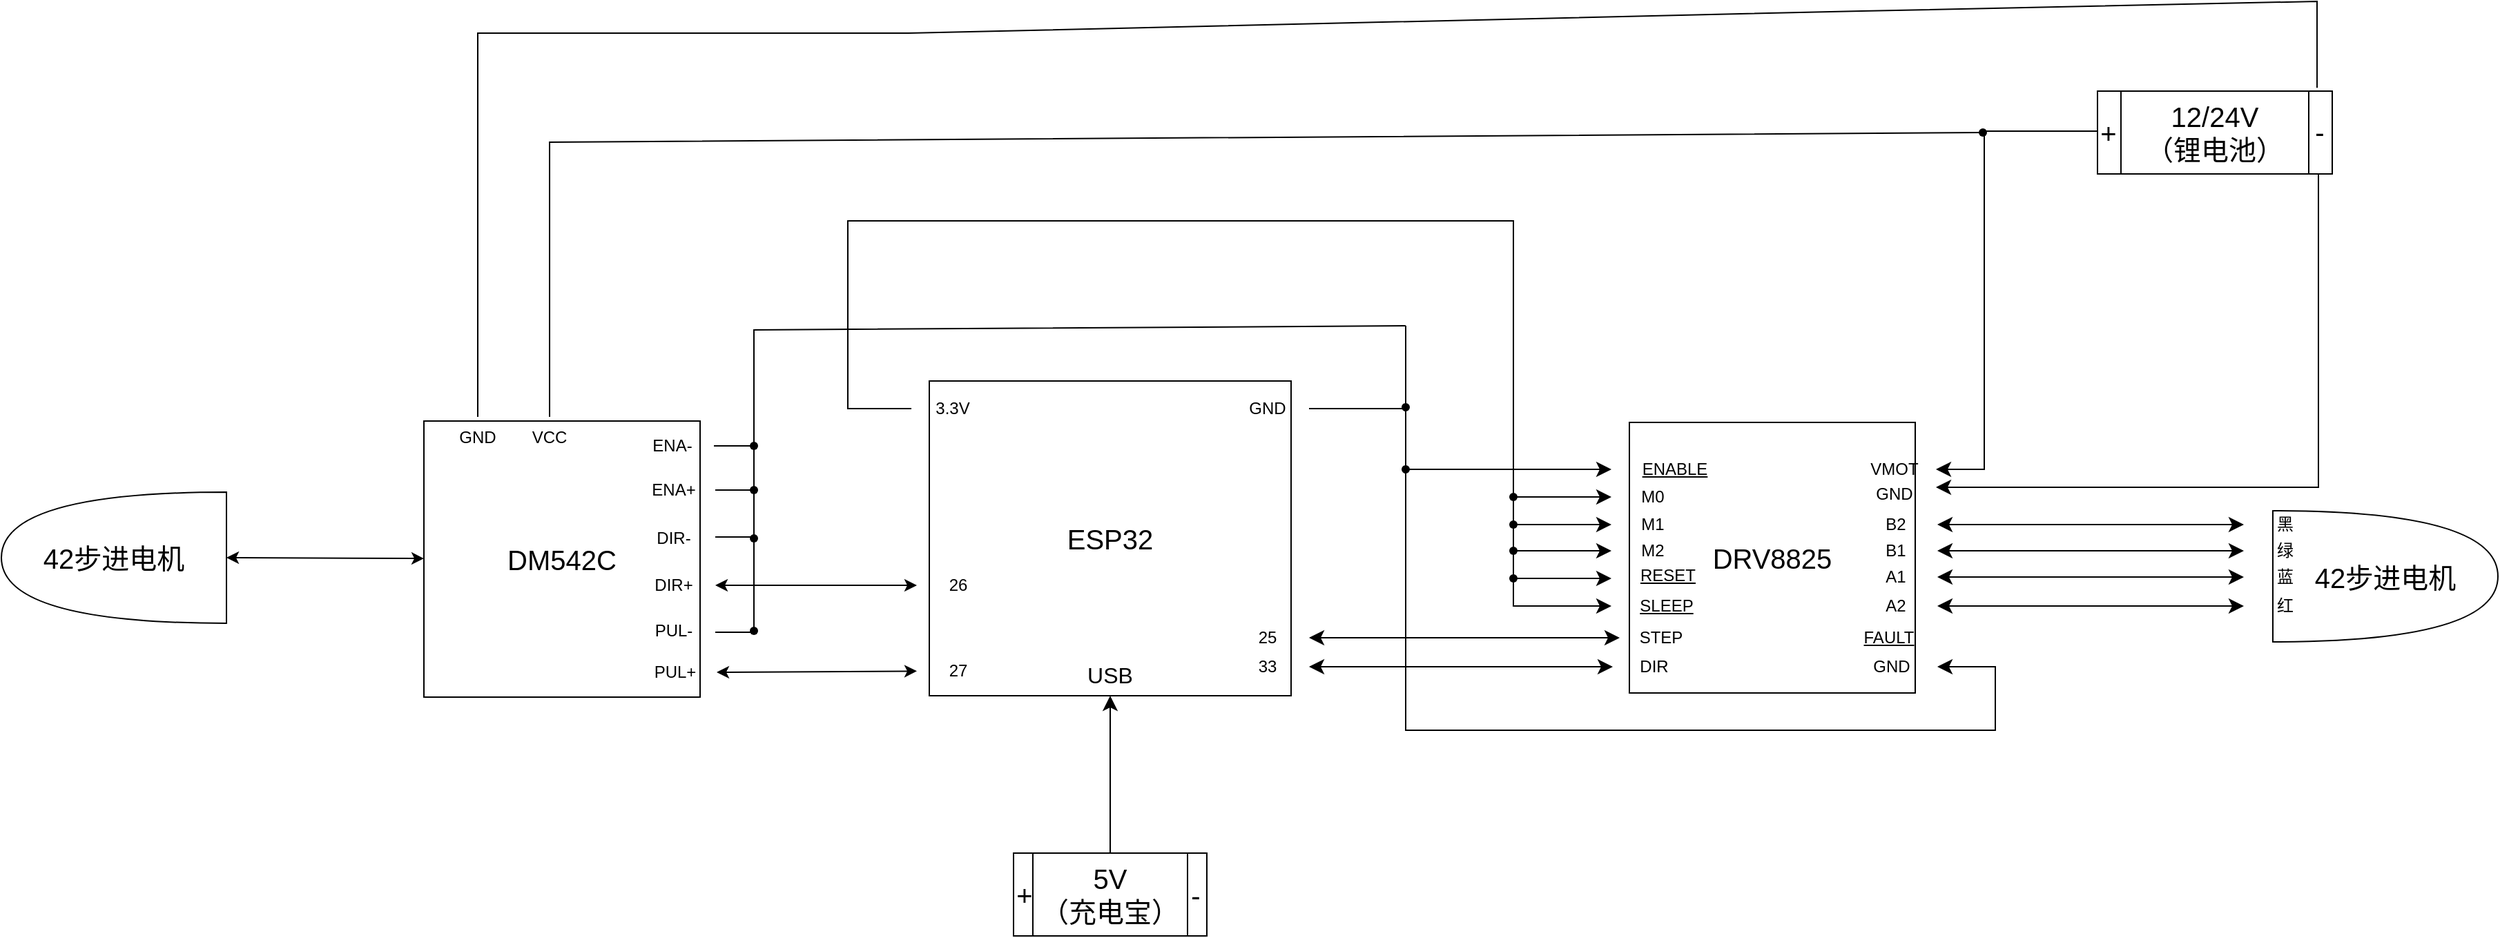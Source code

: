 <mxfile version="24.3.0" type="device">
  <diagram name="第 1 页" id="u_5R_jZqFm5eiIBu_xtM">
    <mxGraphModel dx="3053" dy="1862" grid="0" gridSize="10" guides="1" tooltips="1" connect="1" arrows="1" fold="1" page="0" pageScale="1" pageWidth="827" pageHeight="1169" math="0" shadow="0">
      <root>
        <mxCell id="0" />
        <mxCell id="1" parent="0" />
        <mxCell id="66C9y4sLJhVzQsKTtoTk-1" value="ESP32" style="rounded=0;whiteSpace=wrap;html=1;fontSize=20;" parent="1" vertex="1">
          <mxGeometry x="-28" y="57" width="262" height="228" as="geometry" />
        </mxCell>
        <mxCell id="66C9y4sLJhVzQsKTtoTk-2" value="DRV8825" style="rounded=0;whiteSpace=wrap;html=1;fontSize=20;" parent="1" vertex="1">
          <mxGeometry x="479" y="87" width="207" height="196" as="geometry" />
        </mxCell>
        <mxCell id="66C9y4sLJhVzQsKTtoTk-9" value="STEP" style="text;strokeColor=none;fillColor=none;html=1;align=center;verticalAlign=middle;whiteSpace=wrap;rounded=0;fontSize=12;" parent="1" vertex="1">
          <mxGeometry x="472" y="228" width="60" height="30" as="geometry" />
        </mxCell>
        <mxCell id="66C9y4sLJhVzQsKTtoTk-10" value="DIR" style="text;strokeColor=none;fillColor=none;html=1;align=center;verticalAlign=middle;whiteSpace=wrap;rounded=0;fontSize=12;" parent="1" vertex="1">
          <mxGeometry x="467" y="249" width="60" height="30" as="geometry" />
        </mxCell>
        <mxCell id="66C9y4sLJhVzQsKTtoTk-11" value="&lt;u style=&quot;font-size: 12px;&quot;&gt;SLEEP&lt;/u&gt;" style="text;strokeColor=none;fillColor=none;html=1;align=center;verticalAlign=middle;whiteSpace=wrap;rounded=0;fontSize=12;" parent="1" vertex="1">
          <mxGeometry x="476" y="205" width="60" height="30" as="geometry" />
        </mxCell>
        <mxCell id="66C9y4sLJhVzQsKTtoTk-12" value="RESET" style="text;strokeColor=none;fillColor=none;html=1;align=center;verticalAlign=middle;whiteSpace=wrap;rounded=0;fontSize=12;fontStyle=4" parent="1" vertex="1">
          <mxGeometry x="477" y="183" width="60" height="30" as="geometry" />
        </mxCell>
        <mxCell id="66C9y4sLJhVzQsKTtoTk-14" value="M2" style="text;strokeColor=none;fillColor=none;html=1;align=center;verticalAlign=middle;whiteSpace=wrap;rounded=0;fontSize=12;" parent="1" vertex="1">
          <mxGeometry x="466" y="165" width="60" height="30" as="geometry" />
        </mxCell>
        <mxCell id="66C9y4sLJhVzQsKTtoTk-15" value="M1" style="text;strokeColor=none;fillColor=none;html=1;align=center;verticalAlign=middle;whiteSpace=wrap;rounded=0;fontSize=12;" parent="1" vertex="1">
          <mxGeometry x="466" y="146" width="60" height="30" as="geometry" />
        </mxCell>
        <mxCell id="66C9y4sLJhVzQsKTtoTk-16" value="M0" style="text;strokeColor=none;fillColor=none;html=1;align=center;verticalAlign=middle;whiteSpace=wrap;rounded=0;fontSize=12;" parent="1" vertex="1">
          <mxGeometry x="466" y="126" width="60" height="30" as="geometry" />
        </mxCell>
        <mxCell id="66C9y4sLJhVzQsKTtoTk-17" value="ENABLE" style="text;strokeColor=none;fillColor=none;html=1;align=center;verticalAlign=middle;whiteSpace=wrap;rounded=0;fontSize=12;fontStyle=4" parent="1" vertex="1">
          <mxGeometry x="482" y="106" width="60" height="30" as="geometry" />
        </mxCell>
        <mxCell id="66C9y4sLJhVzQsKTtoTk-18" value="12/24V&lt;div&gt;（锂电池）&lt;/div&gt;" style="shape=process;whiteSpace=wrap;html=1;backgroundOutline=1;fontSize=20;" parent="1" vertex="1">
          <mxGeometry x="818" y="-153" width="170" height="60" as="geometry" />
        </mxCell>
        <mxCell id="66C9y4sLJhVzQsKTtoTk-19" value="5V&lt;div&gt;（充电宝）&lt;/div&gt;" style="shape=process;whiteSpace=wrap;html=1;backgroundOutline=1;fontSize=20;" parent="1" vertex="1">
          <mxGeometry x="33" y="399" width="140" height="60" as="geometry" />
        </mxCell>
        <mxCell id="66C9y4sLJhVzQsKTtoTk-20" value="GND" style="text;strokeColor=none;fillColor=none;html=1;align=center;verticalAlign=middle;whiteSpace=wrap;rounded=0;fontSize=12;" parent="1" vertex="1">
          <mxGeometry x="639" y="249" width="60" height="30" as="geometry" />
        </mxCell>
        <mxCell id="66C9y4sLJhVzQsKTtoTk-21" value="FAULT" style="text;strokeColor=none;fillColor=none;html=1;align=center;verticalAlign=middle;whiteSpace=wrap;rounded=0;fontSize=12;fontStyle=4" parent="1" vertex="1">
          <mxGeometry x="637" y="228" width="60" height="30" as="geometry" />
        </mxCell>
        <mxCell id="66C9y4sLJhVzQsKTtoTk-22" value="A2" style="text;strokeColor=none;fillColor=none;html=1;align=center;verticalAlign=middle;whiteSpace=wrap;rounded=0;fontSize=12;" parent="1" vertex="1">
          <mxGeometry x="642" y="205" width="60" height="30" as="geometry" />
        </mxCell>
        <mxCell id="66C9y4sLJhVzQsKTtoTk-23" value="A1" style="text;strokeColor=none;fillColor=none;html=1;align=center;verticalAlign=middle;whiteSpace=wrap;rounded=0;fontSize=12;" parent="1" vertex="1">
          <mxGeometry x="642" y="184" width="60" height="30" as="geometry" />
        </mxCell>
        <mxCell id="66C9y4sLJhVzQsKTtoTk-24" value="VMOT" style="text;strokeColor=none;fillColor=none;html=1;align=center;verticalAlign=middle;whiteSpace=wrap;rounded=0;fontSize=12;" parent="1" vertex="1">
          <mxGeometry x="641" y="106" width="60" height="30" as="geometry" />
        </mxCell>
        <mxCell id="66C9y4sLJhVzQsKTtoTk-25" value="GND" style="text;strokeColor=none;fillColor=none;html=1;align=center;verticalAlign=middle;whiteSpace=wrap;rounded=0;fontSize=12;" parent="1" vertex="1">
          <mxGeometry x="641" y="124" width="60" height="30" as="geometry" />
        </mxCell>
        <mxCell id="66C9y4sLJhVzQsKTtoTk-26" value="B2" style="text;strokeColor=none;fillColor=none;html=1;align=center;verticalAlign=middle;whiteSpace=wrap;rounded=0;fontSize=12;" parent="1" vertex="1">
          <mxGeometry x="642" y="146" width="60" height="30" as="geometry" />
        </mxCell>
        <mxCell id="66C9y4sLJhVzQsKTtoTk-27" value="B1" style="text;strokeColor=none;fillColor=none;html=1;align=center;verticalAlign=middle;whiteSpace=wrap;rounded=0;fontSize=12;" parent="1" vertex="1">
          <mxGeometry x="642" y="165" width="60" height="30" as="geometry" />
        </mxCell>
        <mxCell id="66C9y4sLJhVzQsKTtoTk-29" value="+" style="text;strokeColor=none;fillColor=none;html=1;align=center;verticalAlign=middle;whiteSpace=wrap;rounded=0;fontSize=20;" parent="1" vertex="1">
          <mxGeometry x="796" y="-138" width="60" height="30" as="geometry" />
        </mxCell>
        <mxCell id="66C9y4sLJhVzQsKTtoTk-30" value="-" style="text;strokeColor=none;fillColor=none;html=1;align=center;verticalAlign=middle;whiteSpace=wrap;rounded=0;fontSize=20;" parent="1" vertex="1">
          <mxGeometry x="949" y="-139" width="60" height="30" as="geometry" />
        </mxCell>
        <mxCell id="66C9y4sLJhVzQsKTtoTk-33" value="" style="edgeStyle=elbowEdgeStyle;elbow=horizontal;endArrow=classic;html=1;curved=0;rounded=0;endSize=8;startSize=8;fontSize=12;" parent="1" target="66C9y4sLJhVzQsKTtoTk-24" edge="1">
          <mxGeometry width="50" height="50" relative="1" as="geometry">
            <mxPoint x="818" y="-124" as="sourcePoint" />
            <mxPoint x="773" y="-64" as="targetPoint" />
            <Array as="points">
              <mxPoint x="736" y="-87" />
            </Array>
          </mxGeometry>
        </mxCell>
        <mxCell id="66C9y4sLJhVzQsKTtoTk-34" value="" style="edgeStyle=segmentEdgeStyle;endArrow=classic;html=1;curved=0;rounded=0;endSize=8;startSize=8;fontSize=12;" parent="1" source="66C9y4sLJhVzQsKTtoTk-18" target="66C9y4sLJhVzQsKTtoTk-25" edge="1">
          <mxGeometry width="50" height="50" relative="1" as="geometry">
            <mxPoint x="928" y="62" as="sourcePoint" />
            <mxPoint x="1036" y="134" as="targetPoint" />
            <Array as="points">
              <mxPoint x="978" y="134" />
            </Array>
          </mxGeometry>
        </mxCell>
        <mxCell id="66C9y4sLJhVzQsKTtoTk-36" value="42步进电机" style="shape=or;whiteSpace=wrap;html=1;fontSize=20;" parent="1" vertex="1">
          <mxGeometry x="945" y="151" width="163" height="95" as="geometry" />
        </mxCell>
        <mxCell id="66C9y4sLJhVzQsKTtoTk-37" value="黑" style="text;strokeColor=none;fillColor=none;html=1;align=center;verticalAlign=middle;whiteSpace=wrap;rounded=0;fontSize=12;" parent="1" vertex="1">
          <mxGeometry x="924" y="146" width="60" height="30" as="geometry" />
        </mxCell>
        <mxCell id="66C9y4sLJhVzQsKTtoTk-39" value="绿" style="text;strokeColor=none;fillColor=none;html=1;align=center;verticalAlign=middle;whiteSpace=wrap;rounded=0;fontSize=12;" parent="1" vertex="1">
          <mxGeometry x="924" y="165" width="60" height="30" as="geometry" />
        </mxCell>
        <mxCell id="66C9y4sLJhVzQsKTtoTk-40" value="蓝" style="text;strokeColor=none;fillColor=none;html=1;align=center;verticalAlign=middle;whiteSpace=wrap;rounded=0;fontSize=12;" parent="1" vertex="1">
          <mxGeometry x="924" y="184" width="60" height="30" as="geometry" />
        </mxCell>
        <mxCell id="66C9y4sLJhVzQsKTtoTk-41" value="红" style="text;strokeColor=none;fillColor=none;html=1;align=center;verticalAlign=middle;whiteSpace=wrap;rounded=0;fontSize=12;" parent="1" vertex="1">
          <mxGeometry x="924" y="205" width="60" height="30" as="geometry" />
        </mxCell>
        <mxCell id="66C9y4sLJhVzQsKTtoTk-43" value="" style="endArrow=classic;startArrow=classic;html=1;rounded=0;fontSize=12;startSize=8;endSize=8;curved=1;exitX=1;exitY=0.5;exitDx=0;exitDy=0;" parent="1" source="66C9y4sLJhVzQsKTtoTk-26" target="66C9y4sLJhVzQsKTtoTk-37" edge="1">
          <mxGeometry width="50" height="50" relative="1" as="geometry">
            <mxPoint x="657" y="147" as="sourcePoint" />
            <mxPoint x="707" y="97" as="targetPoint" />
          </mxGeometry>
        </mxCell>
        <mxCell id="66C9y4sLJhVzQsKTtoTk-44" value="" style="endArrow=classic;startArrow=classic;html=1;rounded=0;fontSize=12;startSize=8;endSize=8;curved=1;exitX=1;exitY=0.5;exitDx=0;exitDy=0;" parent="1" source="66C9y4sLJhVzQsKTtoTk-27" target="66C9y4sLJhVzQsKTtoTk-39" edge="1">
          <mxGeometry width="50" height="50" relative="1" as="geometry">
            <mxPoint x="712" y="171" as="sourcePoint" />
            <mxPoint x="934" y="171" as="targetPoint" />
          </mxGeometry>
        </mxCell>
        <mxCell id="66C9y4sLJhVzQsKTtoTk-45" value="" style="endArrow=classic;startArrow=classic;html=1;rounded=0;fontSize=12;startSize=8;endSize=8;curved=1;exitX=1;exitY=0.5;exitDx=0;exitDy=0;entryX=0;entryY=0.5;entryDx=0;entryDy=0;" parent="1" source="66C9y4sLJhVzQsKTtoTk-23" target="66C9y4sLJhVzQsKTtoTk-40" edge="1">
          <mxGeometry width="50" height="50" relative="1" as="geometry">
            <mxPoint x="722" y="181" as="sourcePoint" />
            <mxPoint x="944" y="181" as="targetPoint" />
          </mxGeometry>
        </mxCell>
        <mxCell id="66C9y4sLJhVzQsKTtoTk-46" value="" style="endArrow=classic;startArrow=classic;html=1;rounded=0;fontSize=12;startSize=8;endSize=8;curved=1;" parent="1" source="66C9y4sLJhVzQsKTtoTk-22" target="66C9y4sLJhVzQsKTtoTk-41" edge="1">
          <mxGeometry width="50" height="50" relative="1" as="geometry">
            <mxPoint x="732" y="191" as="sourcePoint" />
            <mxPoint x="954" y="191" as="targetPoint" />
          </mxGeometry>
        </mxCell>
        <mxCell id="66C9y4sLJhVzQsKTtoTk-47" value="+" style="text;strokeColor=none;fillColor=none;html=1;align=center;verticalAlign=middle;whiteSpace=wrap;rounded=0;fontSize=20;" parent="1" vertex="1">
          <mxGeometry x="11" y="414" width="60" height="30" as="geometry" />
        </mxCell>
        <mxCell id="66C9y4sLJhVzQsKTtoTk-48" value="-" style="text;strokeColor=none;fillColor=none;html=1;align=center;verticalAlign=middle;whiteSpace=wrap;rounded=0;fontSize=20;" parent="1" vertex="1">
          <mxGeometry x="135" y="414" width="60" height="30" as="geometry" />
        </mxCell>
        <mxCell id="66C9y4sLJhVzQsKTtoTk-49" value="" style="endArrow=classic;html=1;rounded=0;fontSize=12;startSize=8;endSize=8;curved=1;exitX=0.5;exitY=0;exitDx=0;exitDy=0;entryX=0.5;entryY=1;entryDx=0;entryDy=0;" parent="1" source="66C9y4sLJhVzQsKTtoTk-19" target="66C9y4sLJhVzQsKTtoTk-1" edge="1">
          <mxGeometry width="50" height="50" relative="1" as="geometry">
            <mxPoint x="706" y="157" as="sourcePoint" />
            <mxPoint x="107" y="319" as="targetPoint" />
          </mxGeometry>
        </mxCell>
        <mxCell id="66C9y4sLJhVzQsKTtoTk-50" value="33" style="text;strokeColor=none;fillColor=none;html=1;align=center;verticalAlign=middle;whiteSpace=wrap;rounded=0;fontSize=12;" parent="1" vertex="1">
          <mxGeometry x="187" y="249" width="60" height="30" as="geometry" />
        </mxCell>
        <mxCell id="66C9y4sLJhVzQsKTtoTk-51" value="25" style="text;strokeColor=none;fillColor=none;html=1;align=center;verticalAlign=middle;whiteSpace=wrap;rounded=0;fontSize=12;" parent="1" vertex="1">
          <mxGeometry x="187" y="228" width="60" height="30" as="geometry" />
        </mxCell>
        <mxCell id="66C9y4sLJhVzQsKTtoTk-52" value="3.3V" style="text;strokeColor=none;fillColor=none;html=1;align=center;verticalAlign=middle;whiteSpace=wrap;rounded=0;fontSize=12;" parent="1" vertex="1">
          <mxGeometry x="-41" y="62" width="60" height="30" as="geometry" />
        </mxCell>
        <mxCell id="66C9y4sLJhVzQsKTtoTk-54" value="GND" style="text;strokeColor=none;fillColor=none;html=1;align=center;verticalAlign=middle;whiteSpace=wrap;rounded=0;fontSize=12;" parent="1" vertex="1">
          <mxGeometry x="187" y="62" width="60" height="30" as="geometry" />
        </mxCell>
        <mxCell id="66C9y4sLJhVzQsKTtoTk-55" value="" style="endArrow=classic;startArrow=classic;html=1;rounded=0;fontSize=12;startSize=8;endSize=8;curved=1;exitX=1;exitY=0.5;exitDx=0;exitDy=0;" parent="1" source="66C9y4sLJhVzQsKTtoTk-50" target="66C9y4sLJhVzQsKTtoTk-10" edge="1">
          <mxGeometry width="50" height="50" relative="1" as="geometry">
            <mxPoint x="332" y="157" as="sourcePoint" />
            <mxPoint x="382" y="107" as="targetPoint" />
          </mxGeometry>
        </mxCell>
        <mxCell id="66C9y4sLJhVzQsKTtoTk-56" value="" style="endArrow=classic;startArrow=classic;html=1;rounded=0;fontSize=12;startSize=8;endSize=8;curved=1;entryX=0;entryY=0.5;entryDx=0;entryDy=0;" parent="1" source="66C9y4sLJhVzQsKTtoTk-51" target="66C9y4sLJhVzQsKTtoTk-9" edge="1">
          <mxGeometry width="50" height="50" relative="1" as="geometry">
            <mxPoint x="257" y="274" as="sourcePoint" />
            <mxPoint x="477" y="274" as="targetPoint" />
          </mxGeometry>
        </mxCell>
        <mxCell id="66C9y4sLJhVzQsKTtoTk-58" value="" style="edgeStyle=segmentEdgeStyle;endArrow=classic;html=1;curved=0;rounded=0;endSize=8;startSize=8;fontSize=12;exitX=0;exitY=0.5;exitDx=0;exitDy=0;entryX=0;entryY=0.5;entryDx=0;entryDy=0;" parent="1" source="66C9y4sLJhVzQsKTtoTk-52" target="66C9y4sLJhVzQsKTtoTk-16" edge="1">
          <mxGeometry width="50" height="50" relative="1" as="geometry">
            <mxPoint x="-156" y="23" as="sourcePoint" />
            <mxPoint x="354" y="-21" as="targetPoint" />
            <Array as="points">
              <mxPoint x="-87" y="77" />
              <mxPoint x="-87" y="-59" />
              <mxPoint x="395" y="-59" />
              <mxPoint x="395" y="141" />
            </Array>
          </mxGeometry>
        </mxCell>
        <mxCell id="66C9y4sLJhVzQsKTtoTk-60" value="" style="edgeStyle=segmentEdgeStyle;endArrow=classic;html=1;curved=0;rounded=0;endSize=8;startSize=8;fontSize=12;" parent="1" target="66C9y4sLJhVzQsKTtoTk-15" edge="1">
          <mxGeometry width="50" height="50" relative="1" as="geometry">
            <mxPoint x="397" y="141" as="sourcePoint" />
            <mxPoint x="468" y="161" as="targetPoint" />
            <Array as="points">
              <mxPoint x="395" y="141" />
              <mxPoint x="395" y="161" />
            </Array>
          </mxGeometry>
        </mxCell>
        <mxCell id="66C9y4sLJhVzQsKTtoTk-62" value="" style="edgeStyle=segmentEdgeStyle;endArrow=classic;html=1;curved=0;rounded=0;endSize=8;startSize=8;fontSize=12;entryX=0;entryY=0.5;entryDx=0;entryDy=0;" parent="1" target="66C9y4sLJhVzQsKTtoTk-14" edge="1">
          <mxGeometry width="50" height="50" relative="1" as="geometry">
            <mxPoint x="395" y="160" as="sourcePoint" />
            <mxPoint x="460" y="171" as="targetPoint" />
            <Array as="points">
              <mxPoint x="395" y="180" />
            </Array>
          </mxGeometry>
        </mxCell>
        <mxCell id="66C9y4sLJhVzQsKTtoTk-63" value="" style="shape=waypoint;sketch=0;fillStyle=solid;size=6;pointerEvents=1;points=[];fillColor=none;resizable=0;rotatable=0;perimeter=centerPerimeter;snapToPoint=1;" parent="1" vertex="1">
          <mxGeometry x="385" y="131" width="20" height="20" as="geometry" />
        </mxCell>
        <mxCell id="66C9y4sLJhVzQsKTtoTk-64" value="" style="shape=waypoint;sketch=0;fillStyle=solid;size=6;pointerEvents=1;points=[];fillColor=none;resizable=0;rotatable=0;perimeter=centerPerimeter;snapToPoint=1;" parent="1" vertex="1">
          <mxGeometry x="385" y="151" width="20" height="20" as="geometry" />
        </mxCell>
        <mxCell id="66C9y4sLJhVzQsKTtoTk-65" value="" style="edgeStyle=segmentEdgeStyle;endArrow=classic;html=1;curved=0;rounded=0;endSize=8;startSize=8;fontSize=12;entryX=0;entryY=0.5;entryDx=0;entryDy=0;" parent="1" edge="1">
          <mxGeometry width="50" height="50" relative="1" as="geometry">
            <mxPoint x="395" y="180" as="sourcePoint" />
            <mxPoint x="466" y="200" as="targetPoint" />
            <Array as="points">
              <mxPoint x="395" y="200" />
            </Array>
          </mxGeometry>
        </mxCell>
        <mxCell id="66C9y4sLJhVzQsKTtoTk-66" value="" style="edgeStyle=segmentEdgeStyle;endArrow=classic;html=1;curved=0;rounded=0;endSize=8;startSize=8;fontSize=12;entryX=0;entryY=0.5;entryDx=0;entryDy=0;" parent="1" edge="1">
          <mxGeometry width="50" height="50" relative="1" as="geometry">
            <mxPoint x="395" y="200" as="sourcePoint" />
            <mxPoint x="466" y="220" as="targetPoint" />
            <Array as="points">
              <mxPoint x="395" y="220" />
            </Array>
          </mxGeometry>
        </mxCell>
        <mxCell id="66C9y4sLJhVzQsKTtoTk-67" value="" style="shape=waypoint;sketch=0;fillStyle=solid;size=6;pointerEvents=1;points=[];fillColor=none;resizable=0;rotatable=0;perimeter=centerPerimeter;snapToPoint=1;" parent="1" vertex="1">
          <mxGeometry x="385" y="170" width="20" height="20" as="geometry" />
        </mxCell>
        <mxCell id="66C9y4sLJhVzQsKTtoTk-68" value="" style="shape=waypoint;sketch=0;fillStyle=solid;size=6;pointerEvents=1;points=[];fillColor=none;resizable=0;rotatable=0;perimeter=centerPerimeter;snapToPoint=1;" parent="1" vertex="1">
          <mxGeometry x="385" y="190" width="20" height="20" as="geometry" />
        </mxCell>
        <mxCell id="66C9y4sLJhVzQsKTtoTk-69" value="" style="edgeStyle=segmentEdgeStyle;endArrow=classic;html=1;curved=0;rounded=0;endSize=8;startSize=8;fontSize=12;" parent="1" source="66C9y4sLJhVzQsKTtoTk-54" edge="1">
          <mxGeometry width="50" height="50" relative="1" as="geometry">
            <mxPoint x="249" y="77.0" as="sourcePoint" />
            <mxPoint x="466" y="121" as="targetPoint" />
            <Array as="points">
              <mxPoint x="317" y="77" />
              <mxPoint x="317" y="121" />
            </Array>
          </mxGeometry>
        </mxCell>
        <mxCell id="66C9y4sLJhVzQsKTtoTk-70" value="" style="edgeStyle=segmentEdgeStyle;endArrow=classic;html=1;curved=0;rounded=0;endSize=8;startSize=8;fontSize=12;" parent="1" edge="1">
          <mxGeometry width="50" height="50" relative="1" as="geometry">
            <mxPoint x="317" y="121" as="sourcePoint" />
            <mxPoint x="702" y="264" as="targetPoint" />
            <Array as="points">
              <mxPoint x="317" y="310" />
              <mxPoint x="744" y="310" />
              <mxPoint x="744" y="264" />
            </Array>
          </mxGeometry>
        </mxCell>
        <mxCell id="66C9y4sLJhVzQsKTtoTk-73" value="" style="shape=waypoint;sketch=0;fillStyle=solid;size=6;pointerEvents=1;points=[];fillColor=none;resizable=0;rotatable=0;perimeter=centerPerimeter;snapToPoint=1;" parent="1" vertex="1">
          <mxGeometry x="307" y="111" width="20" height="20" as="geometry" />
        </mxCell>
        <mxCell id="66C9y4sLJhVzQsKTtoTk-74" value="USB" style="text;strokeColor=none;fillColor=none;html=1;align=center;verticalAlign=middle;whiteSpace=wrap;rounded=0;fontSize=16;" parent="1" vertex="1">
          <mxGeometry x="73" y="255" width="60" height="30" as="geometry" />
        </mxCell>
        <mxCell id="sWZ_VADnKUVXmi_PqJ-1-1" value="&lt;font style=&quot;font-size: 20px;&quot;&gt;DM542C&lt;/font&gt;" style="whiteSpace=wrap;html=1;aspect=fixed;" vertex="1" parent="1">
          <mxGeometry x="-394" y="86" width="200" height="200" as="geometry" />
        </mxCell>
        <mxCell id="sWZ_VADnKUVXmi_PqJ-1-2" value="42步进电机" style="shape=or;whiteSpace=wrap;html=1;fontSize=20;rotation=0;flipV=0;flipH=1;" vertex="1" parent="1">
          <mxGeometry x="-700" y="137.5" width="163" height="95" as="geometry" />
        </mxCell>
        <mxCell id="sWZ_VADnKUVXmi_PqJ-1-3" value="ENA-" style="text;strokeColor=none;fillColor=none;html=1;align=center;verticalAlign=middle;whiteSpace=wrap;rounded=0;fontSize=12;fontStyle=0" vertex="1" parent="1">
          <mxGeometry x="-244" y="89" width="60" height="30" as="geometry" />
        </mxCell>
        <mxCell id="sWZ_VADnKUVXmi_PqJ-1-11" value="ENA+" style="text;strokeColor=none;fillColor=none;html=1;align=center;verticalAlign=middle;whiteSpace=wrap;rounded=0;fontSize=12;fontStyle=0" vertex="1" parent="1">
          <mxGeometry x="-243" y="121" width="60" height="30" as="geometry" />
        </mxCell>
        <mxCell id="sWZ_VADnKUVXmi_PqJ-1-12" value="DIR-" style="text;strokeColor=none;fillColor=none;html=1;align=center;verticalAlign=middle;whiteSpace=wrap;rounded=0;fontSize=12;fontStyle=0" vertex="1" parent="1">
          <mxGeometry x="-243" y="156" width="60" height="30" as="geometry" />
        </mxCell>
        <mxCell id="sWZ_VADnKUVXmi_PqJ-1-13" value="DIR+" style="text;strokeColor=none;fillColor=none;html=1;align=center;verticalAlign=middle;whiteSpace=wrap;rounded=0;fontSize=12;fontStyle=0" vertex="1" parent="1">
          <mxGeometry x="-243" y="190" width="60" height="30" as="geometry" />
        </mxCell>
        <mxCell id="sWZ_VADnKUVXmi_PqJ-1-14" value="PUL-" style="text;strokeColor=none;fillColor=none;html=1;align=center;verticalAlign=middle;whiteSpace=wrap;rounded=0;fontSize=12;fontStyle=0" vertex="1" parent="1">
          <mxGeometry x="-243" y="223" width="60" height="30" as="geometry" />
        </mxCell>
        <mxCell id="sWZ_VADnKUVXmi_PqJ-1-15" value="PUL+" style="text;strokeColor=none;fillColor=none;html=1;align=center;verticalAlign=middle;whiteSpace=wrap;rounded=0;fontSize=12;fontStyle=0" vertex="1" parent="1">
          <mxGeometry x="-242" y="253" width="60" height="30" as="geometry" />
        </mxCell>
        <mxCell id="sWZ_VADnKUVXmi_PqJ-1-16" value="" style="endArrow=none;html=1;rounded=0;" edge="1" parent="1" source="sWZ_VADnKUVXmi_PqJ-1-20">
          <mxGeometry width="50" height="50" relative="1" as="geometry">
            <mxPoint x="-38" y="142" as="sourcePoint" />
            <mxPoint x="-155" y="104" as="targetPoint" />
          </mxGeometry>
        </mxCell>
        <mxCell id="sWZ_VADnKUVXmi_PqJ-1-17" value="" style="endArrow=none;html=1;rounded=0;" edge="1" parent="1">
          <mxGeometry width="50" height="50" relative="1" as="geometry">
            <mxPoint x="-183" y="136" as="sourcePoint" />
            <mxPoint x="-154" y="136" as="targetPoint" />
          </mxGeometry>
        </mxCell>
        <mxCell id="sWZ_VADnKUVXmi_PqJ-1-18" value="" style="endArrow=none;html=1;rounded=0;" edge="1" parent="1">
          <mxGeometry width="50" height="50" relative="1" as="geometry">
            <mxPoint x="-183" y="170" as="sourcePoint" />
            <mxPoint x="-154" y="170" as="targetPoint" />
          </mxGeometry>
        </mxCell>
        <mxCell id="sWZ_VADnKUVXmi_PqJ-1-19" value="" style="endArrow=none;html=1;rounded=0;" edge="1" parent="1">
          <mxGeometry width="50" height="50" relative="1" as="geometry">
            <mxPoint x="-183" y="239" as="sourcePoint" />
            <mxPoint x="-153" y="239" as="targetPoint" />
          </mxGeometry>
        </mxCell>
        <mxCell id="sWZ_VADnKUVXmi_PqJ-1-21" value="" style="endArrow=none;html=1;rounded=0;" edge="1" parent="1">
          <mxGeometry width="50" height="50" relative="1" as="geometry">
            <mxPoint x="317" y="78" as="sourcePoint" />
            <mxPoint x="317" y="80" as="targetPoint" />
            <Array as="points">
              <mxPoint x="317" y="17" />
            </Array>
          </mxGeometry>
        </mxCell>
        <mxCell id="sWZ_VADnKUVXmi_PqJ-1-22" value="" style="endArrow=none;html=1;rounded=0;" edge="1" parent="1" source="sWZ_VADnKUVXmi_PqJ-1-3" target="sWZ_VADnKUVXmi_PqJ-1-20">
          <mxGeometry width="50" height="50" relative="1" as="geometry">
            <mxPoint x="-184" y="104" as="sourcePoint" />
            <mxPoint x="-155" y="104" as="targetPoint" />
          </mxGeometry>
        </mxCell>
        <mxCell id="sWZ_VADnKUVXmi_PqJ-1-20" value="" style="shape=waypoint;sketch=0;fillStyle=solid;size=6;pointerEvents=1;points=[];fillColor=none;resizable=0;rotatable=0;perimeter=centerPerimeter;snapToPoint=1;" vertex="1" parent="1">
          <mxGeometry x="-165" y="94" width="20" height="20" as="geometry" />
        </mxCell>
        <mxCell id="sWZ_VADnKUVXmi_PqJ-1-24" value="" style="endArrow=none;html=1;rounded=0;" edge="1" parent="1" source="sWZ_VADnKUVXmi_PqJ-1-27" target="sWZ_VADnKUVXmi_PqJ-1-23">
          <mxGeometry width="50" height="50" relative="1" as="geometry">
            <mxPoint x="-154" y="240" as="sourcePoint" />
            <mxPoint x="-155" y="-5" as="targetPoint" />
          </mxGeometry>
        </mxCell>
        <mxCell id="sWZ_VADnKUVXmi_PqJ-1-23" value="" style="shape=waypoint;sketch=0;fillStyle=solid;size=6;pointerEvents=1;points=[];fillColor=none;resizable=0;rotatable=0;perimeter=centerPerimeter;snapToPoint=1;" vertex="1" parent="1">
          <mxGeometry x="-165" y="126" width="20" height="20" as="geometry" />
        </mxCell>
        <mxCell id="sWZ_VADnKUVXmi_PqJ-1-26" value="" style="endArrow=none;html=1;rounded=0;" edge="1" parent="1" target="sWZ_VADnKUVXmi_PqJ-1-25">
          <mxGeometry width="50" height="50" relative="1" as="geometry">
            <mxPoint x="-154" y="240" as="sourcePoint" />
            <mxPoint x="-155" y="136" as="targetPoint" />
          </mxGeometry>
        </mxCell>
        <mxCell id="sWZ_VADnKUVXmi_PqJ-1-25" value="" style="shape=waypoint;sketch=0;fillStyle=solid;size=6;pointerEvents=1;points=[];fillColor=none;resizable=0;rotatable=0;perimeter=centerPerimeter;snapToPoint=1;" vertex="1" parent="1">
          <mxGeometry x="-165" y="228" width="20" height="20" as="geometry" />
        </mxCell>
        <mxCell id="sWZ_VADnKUVXmi_PqJ-1-28" value="" style="endArrow=none;html=1;rounded=0;" edge="1" parent="1" source="sWZ_VADnKUVXmi_PqJ-1-25" target="sWZ_VADnKUVXmi_PqJ-1-27">
          <mxGeometry width="50" height="50" relative="1" as="geometry">
            <mxPoint x="-155" y="238" as="sourcePoint" />
            <mxPoint x="-155" y="136" as="targetPoint" />
          </mxGeometry>
        </mxCell>
        <mxCell id="sWZ_VADnKUVXmi_PqJ-1-27" value="" style="shape=waypoint;sketch=0;fillStyle=solid;size=6;pointerEvents=1;points=[];fillColor=none;resizable=0;rotatable=0;perimeter=centerPerimeter;snapToPoint=1;" vertex="1" parent="1">
          <mxGeometry x="-165" y="161" width="20" height="20" as="geometry" />
        </mxCell>
        <mxCell id="sWZ_VADnKUVXmi_PqJ-1-31" value="" style="endArrow=none;html=1;rounded=0;" edge="1" parent="1">
          <mxGeometry width="50" height="50" relative="1" as="geometry">
            <mxPoint x="-155" y="137" as="sourcePoint" />
            <mxPoint x="317" y="17" as="targetPoint" />
            <Array as="points">
              <mxPoint x="-155" y="20" />
            </Array>
          </mxGeometry>
        </mxCell>
        <mxCell id="sWZ_VADnKUVXmi_PqJ-1-29" value="" style="shape=waypoint;sketch=0;fillStyle=solid;size=6;pointerEvents=1;points=[];fillColor=none;resizable=0;rotatable=0;perimeter=centerPerimeter;snapToPoint=1;" vertex="1" parent="1">
          <mxGeometry x="307" y="66" width="20" height="20" as="geometry" />
        </mxCell>
        <mxCell id="sWZ_VADnKUVXmi_PqJ-1-32" value="26" style="text;strokeColor=none;fillColor=none;html=1;align=center;verticalAlign=middle;whiteSpace=wrap;rounded=0;fontSize=12;" vertex="1" parent="1">
          <mxGeometry x="-37" y="190" width="60" height="30" as="geometry" />
        </mxCell>
        <mxCell id="sWZ_VADnKUVXmi_PqJ-1-33" value="27" style="text;strokeColor=none;fillColor=none;html=1;align=center;verticalAlign=middle;whiteSpace=wrap;rounded=0;fontSize=12;" vertex="1" parent="1">
          <mxGeometry x="-37" y="252" width="60" height="30" as="geometry" />
        </mxCell>
        <mxCell id="sWZ_VADnKUVXmi_PqJ-1-35" value="" style="endArrow=classic;startArrow=classic;html=1;rounded=0;exitX=1;exitY=0.5;exitDx=0;exitDy=0;" edge="1" parent="1" source="sWZ_VADnKUVXmi_PqJ-1-13" target="sWZ_VADnKUVXmi_PqJ-1-32">
          <mxGeometry width="50" height="50" relative="1" as="geometry">
            <mxPoint x="65" y="96" as="sourcePoint" />
            <mxPoint x="115" y="46" as="targetPoint" />
          </mxGeometry>
        </mxCell>
        <mxCell id="sWZ_VADnKUVXmi_PqJ-1-36" value="" style="endArrow=classic;startArrow=classic;html=1;rounded=0;exitX=1;exitY=0.5;exitDx=0;exitDy=0;" edge="1" parent="1" source="sWZ_VADnKUVXmi_PqJ-1-15" target="sWZ_VADnKUVXmi_PqJ-1-33">
          <mxGeometry width="50" height="50" relative="1" as="geometry">
            <mxPoint x="65" y="96" as="sourcePoint" />
            <mxPoint x="115" y="46" as="targetPoint" />
          </mxGeometry>
        </mxCell>
        <mxCell id="sWZ_VADnKUVXmi_PqJ-1-37" value="" style="endArrow=classic;startArrow=classic;html=1;rounded=0;exitX=0;exitY=0.5;exitDx=0;exitDy=0;exitPerimeter=0;" edge="1" parent="1" source="sWZ_VADnKUVXmi_PqJ-1-2" target="sWZ_VADnKUVXmi_PqJ-1-1">
          <mxGeometry width="50" height="50" relative="1" as="geometry">
            <mxPoint x="-214" y="61" as="sourcePoint" />
            <mxPoint x="-164" y="11" as="targetPoint" />
          </mxGeometry>
        </mxCell>
        <mxCell id="sWZ_VADnKUVXmi_PqJ-1-38" value="GND" style="text;strokeColor=none;fillColor=none;html=1;align=center;verticalAlign=middle;whiteSpace=wrap;rounded=0;fontSize=12;fontStyle=0" vertex="1" parent="1">
          <mxGeometry x="-385" y="83" width="60" height="30" as="geometry" />
        </mxCell>
        <mxCell id="sWZ_VADnKUVXmi_PqJ-1-39" value="VCC" style="text;strokeColor=none;fillColor=none;html=1;align=center;verticalAlign=middle;whiteSpace=wrap;rounded=0;fontSize=12;fontStyle=0" vertex="1" parent="1">
          <mxGeometry x="-333" y="83" width="60" height="30" as="geometry" />
        </mxCell>
        <mxCell id="sWZ_VADnKUVXmi_PqJ-1-40" value="" style="endArrow=none;html=1;rounded=0;exitDx=0;exitDy=0;" edge="1" parent="1" source="sWZ_VADnKUVXmi_PqJ-1-42">
          <mxGeometry width="50" height="50" relative="1" as="geometry">
            <mxPoint x="-129" y="61" as="sourcePoint" />
            <mxPoint x="736" y="-123" as="targetPoint" />
            <Array as="points" />
          </mxGeometry>
        </mxCell>
        <mxCell id="sWZ_VADnKUVXmi_PqJ-1-43" value="" style="endArrow=none;html=1;rounded=0;exitX=0.5;exitY=0;exitDx=0;exitDy=0;" edge="1" parent="1" source="sWZ_VADnKUVXmi_PqJ-1-39" target="sWZ_VADnKUVXmi_PqJ-1-42">
          <mxGeometry width="50" height="50" relative="1" as="geometry">
            <mxPoint x="-303" y="83" as="sourcePoint" />
            <mxPoint x="736" y="-123" as="targetPoint" />
            <Array as="points">
              <mxPoint x="-303" y="-116" />
            </Array>
          </mxGeometry>
        </mxCell>
        <mxCell id="sWZ_VADnKUVXmi_PqJ-1-42" value="" style="shape=waypoint;sketch=0;fillStyle=solid;size=6;pointerEvents=1;points=[];fillColor=none;resizable=0;rotatable=0;perimeter=centerPerimeter;snapToPoint=1;" vertex="1" parent="1">
          <mxGeometry x="725" y="-133" width="20" height="20" as="geometry" />
        </mxCell>
        <mxCell id="sWZ_VADnKUVXmi_PqJ-1-44" value="" style="endArrow=none;html=1;rounded=0;exitX=0.5;exitY=0;exitDx=0;exitDy=0;entryX=0.467;entryY=-0.544;entryDx=0;entryDy=0;entryPerimeter=0;" edge="1" parent="1" source="sWZ_VADnKUVXmi_PqJ-1-38" target="66C9y4sLJhVzQsKTtoTk-30">
          <mxGeometry width="50" height="50" relative="1" as="geometry">
            <mxPoint x="-380" y="60" as="sourcePoint" />
            <mxPoint x="1005" y="-294" as="targetPoint" />
            <Array as="points">
              <mxPoint x="-355" y="-195" />
              <mxPoint x="-43" y="-195" />
              <mxPoint x="647" y="-211" />
              <mxPoint x="977" y="-218" />
            </Array>
          </mxGeometry>
        </mxCell>
      </root>
    </mxGraphModel>
  </diagram>
</mxfile>
